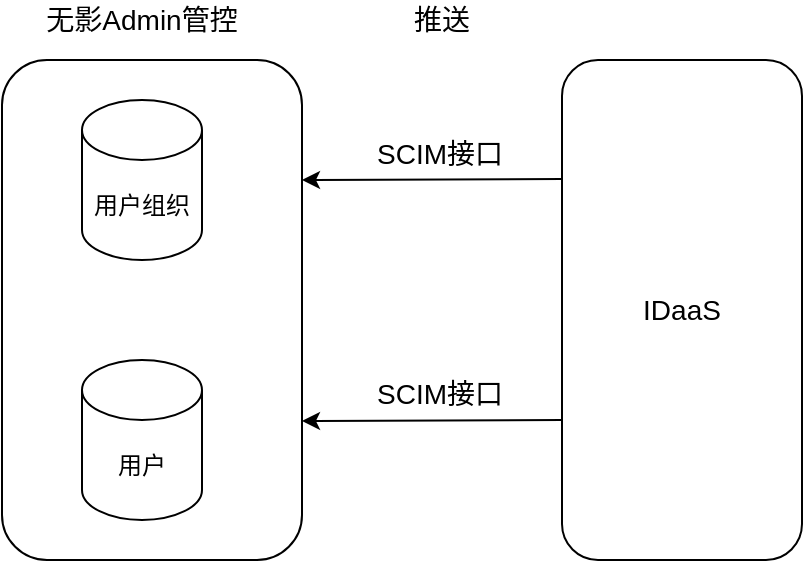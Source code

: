 <mxfile version="14.9.3" type="github">
  <diagram id="NuO11RmyNh4fEla-yD1q" name="Page-1">
    <mxGraphModel dx="1265" dy="841" grid="1" gridSize="10" guides="1" tooltips="1" connect="1" arrows="1" fold="1" page="1" pageScale="1" pageWidth="827" pageHeight="1169" math="0" shadow="0">
      <root>
        <mxCell id="0" />
        <mxCell id="1" parent="0" />
        <mxCell id="OoSfEHq5_-Fq0xSnBed_-8" value="" style="rounded=1;whiteSpace=wrap;html=1;" vertex="1" parent="1">
          <mxGeometry x="160" y="220" width="150" height="250" as="geometry" />
        </mxCell>
        <mxCell id="OoSfEHq5_-Fq0xSnBed_-6" value="用户组织" style="shape=cylinder3;whiteSpace=wrap;html=1;boundedLbl=1;backgroundOutline=1;size=15;" vertex="1" parent="1">
          <mxGeometry x="200" y="240" width="60" height="80" as="geometry" />
        </mxCell>
        <mxCell id="OoSfEHq5_-Fq0xSnBed_-7" value="用户" style="shape=cylinder3;whiteSpace=wrap;html=1;boundedLbl=1;backgroundOutline=1;size=15;" vertex="1" parent="1">
          <mxGeometry x="200" y="370" width="60" height="80" as="geometry" />
        </mxCell>
        <mxCell id="OoSfEHq5_-Fq0xSnBed_-9" value="无影Admin管控" style="text;html=1;strokeColor=none;fillColor=none;align=center;verticalAlign=middle;whiteSpace=wrap;rounded=0;fontSize=14;" vertex="1" parent="1">
          <mxGeometry x="180" y="190" width="100" height="20" as="geometry" />
        </mxCell>
        <mxCell id="OoSfEHq5_-Fq0xSnBed_-10" value="IDaaS" style="rounded=1;whiteSpace=wrap;html=1;fontSize=14;" vertex="1" parent="1">
          <mxGeometry x="440" y="220" width="120" height="250" as="geometry" />
        </mxCell>
        <mxCell id="OoSfEHq5_-Fq0xSnBed_-11" value="" style="endArrow=classic;html=1;fontSize=14;" edge="1" parent="1">
          <mxGeometry width="50" height="50" relative="1" as="geometry">
            <mxPoint x="440" y="279.5" as="sourcePoint" />
            <mxPoint x="310" y="280" as="targetPoint" />
          </mxGeometry>
        </mxCell>
        <mxCell id="OoSfEHq5_-Fq0xSnBed_-12" value="" style="endArrow=classic;html=1;fontSize=14;" edge="1" parent="1">
          <mxGeometry width="50" height="50" relative="1" as="geometry">
            <mxPoint x="440" y="400" as="sourcePoint" />
            <mxPoint x="310" y="400.5" as="targetPoint" />
          </mxGeometry>
        </mxCell>
        <mxCell id="OoSfEHq5_-Fq0xSnBed_-13" value="推送" style="text;html=1;strokeColor=none;fillColor=none;align=center;verticalAlign=middle;whiteSpace=wrap;rounded=0;fontSize=14;" vertex="1" parent="1">
          <mxGeometry x="360" y="190" width="40" height="20" as="geometry" />
        </mxCell>
        <mxCell id="OoSfEHq5_-Fq0xSnBed_-14" value="SCIM接口" style="text;html=1;strokeColor=none;fillColor=none;align=center;verticalAlign=middle;whiteSpace=wrap;rounded=0;fontSize=14;" vertex="1" parent="1">
          <mxGeometry x="344" y="257" width="70" height="20" as="geometry" />
        </mxCell>
        <mxCell id="OoSfEHq5_-Fq0xSnBed_-15" value="SCIM接口" style="text;html=1;strokeColor=none;fillColor=none;align=center;verticalAlign=middle;whiteSpace=wrap;rounded=0;fontSize=14;" vertex="1" parent="1">
          <mxGeometry x="344" y="377" width="70" height="20" as="geometry" />
        </mxCell>
      </root>
    </mxGraphModel>
  </diagram>
</mxfile>

